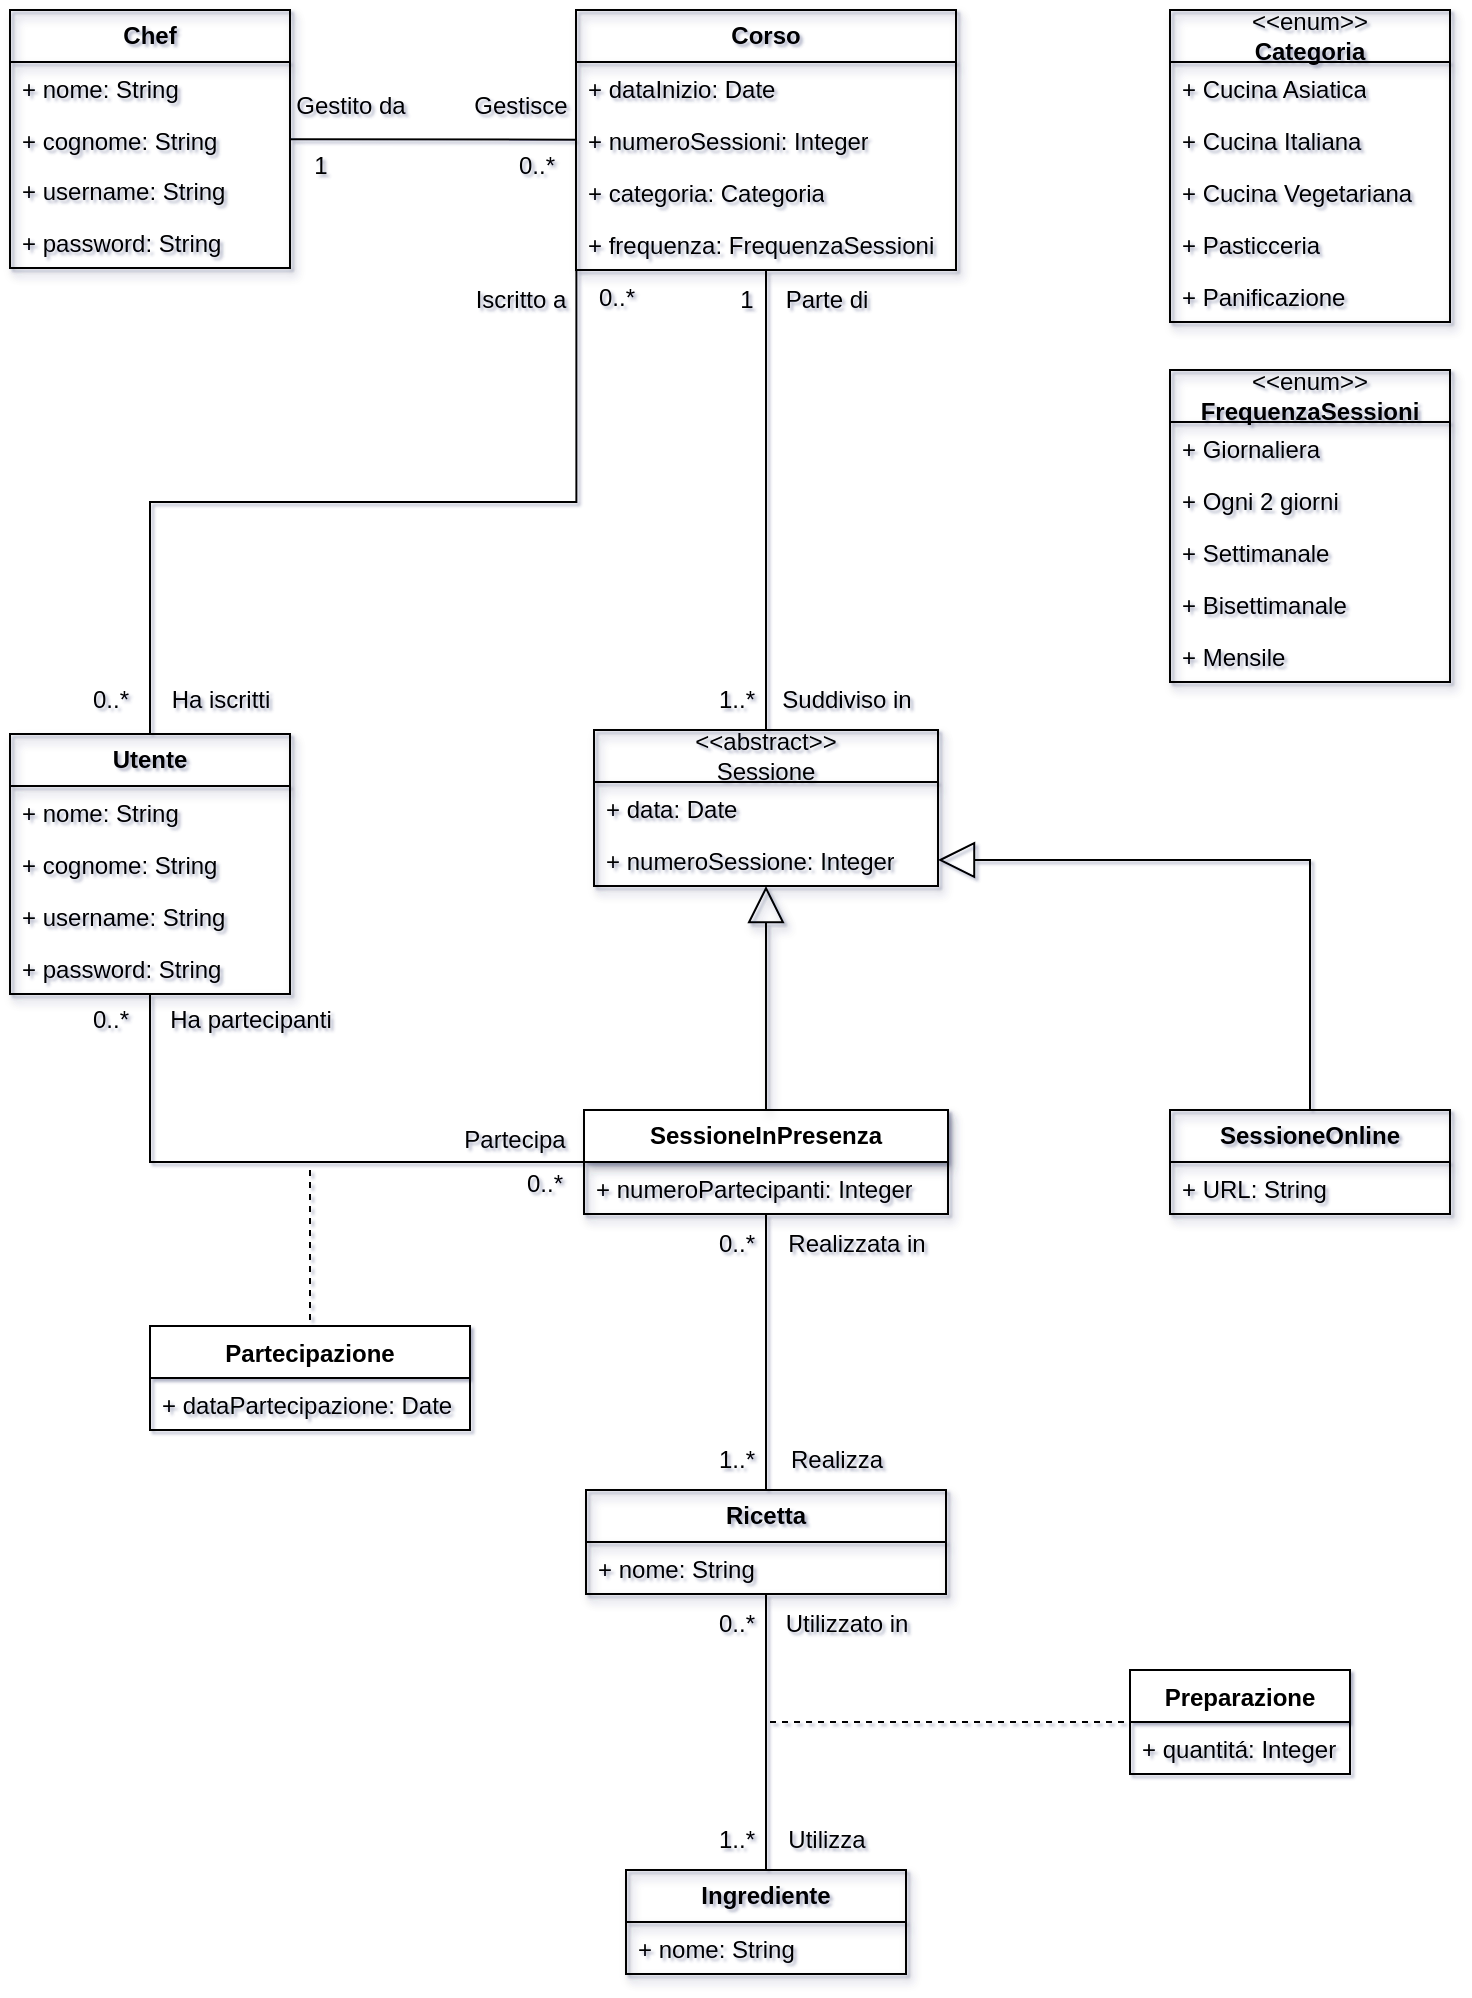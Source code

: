 <mxfile version="27.0.9">
  <diagram name="Pagina-1" id="T3UtmQdfyHqYUTUdKtI4">
    <mxGraphModel dx="777" dy="899" grid="1" gridSize="10" guides="1" tooltips="1" connect="1" arrows="1" fold="1" page="1" pageScale="1" pageWidth="827" pageHeight="1169" background="none" math="0" shadow="1">
      <root>
        <mxCell id="0" />
        <mxCell id="1" parent="0" />
        <mxCell id="0-FfSzVfnS306d9q8jJu-1" value="&lt;b&gt;Corso&lt;/b&gt;" style="swimlane;fontStyle=0;childLayout=stackLayout;horizontal=1;startSize=26;fillColor=none;horizontalStack=0;resizeParent=1;resizeParentMax=0;resizeLast=0;collapsible=1;marginBottom=0;whiteSpace=wrap;html=1;labelBackgroundColor=none;rounded=0;shadow=1;" parent="1" vertex="1">
          <mxGeometry x="337" y="70" width="190" height="130" as="geometry" />
        </mxCell>
        <mxCell id="0-FfSzVfnS306d9q8jJu-5" value="+ dataInizio: Date" style="text;strokeColor=none;fillColor=none;align=left;verticalAlign=top;spacingLeft=4;spacingRight=4;overflow=hidden;rotatable=0;points=[[0,0.5],[1,0.5]];portConstraint=eastwest;whiteSpace=wrap;html=1;labelBackgroundColor=none;rounded=0;shadow=1;" parent="0-FfSzVfnS306d9q8jJu-1" vertex="1">
          <mxGeometry y="26" width="190" height="26" as="geometry" />
        </mxCell>
        <mxCell id="0-FfSzVfnS306d9q8jJu-6" value="+ numeroSessioni: Integer" style="text;strokeColor=none;fillColor=none;align=left;verticalAlign=top;spacingLeft=4;spacingRight=4;overflow=hidden;rotatable=0;points=[[0,0.5],[1,0.5]];portConstraint=eastwest;whiteSpace=wrap;html=1;labelBackgroundColor=none;rounded=0;shadow=1;" parent="0-FfSzVfnS306d9q8jJu-1" vertex="1">
          <mxGeometry y="52" width="190" height="26" as="geometry" />
        </mxCell>
        <mxCell id="0-FfSzVfnS306d9q8jJu-2" value="+ categoria: Categoria" style="text;strokeColor=none;fillColor=none;align=left;verticalAlign=top;spacingLeft=4;spacingRight=4;overflow=hidden;rotatable=0;points=[[0,0.5],[1,0.5]];portConstraint=eastwest;whiteSpace=wrap;html=1;labelBackgroundColor=none;rounded=0;shadow=1;" parent="0-FfSzVfnS306d9q8jJu-1" vertex="1">
          <mxGeometry y="78" width="190" height="26" as="geometry" />
        </mxCell>
        <mxCell id="0-FfSzVfnS306d9q8jJu-8" value="+ frequenza: FrequenzaSessioni" style="text;strokeColor=none;fillColor=none;align=left;verticalAlign=top;spacingLeft=4;spacingRight=4;overflow=hidden;rotatable=0;points=[[0,0.5],[1,0.5]];portConstraint=eastwest;whiteSpace=wrap;html=1;labelBackgroundColor=none;rounded=0;shadow=1;" parent="0-FfSzVfnS306d9q8jJu-1" vertex="1">
          <mxGeometry y="104" width="190" height="26" as="geometry" />
        </mxCell>
        <mxCell id="0-FfSzVfnS306d9q8jJu-9" value="&lt;b&gt;Chef&lt;/b&gt;" style="swimlane;fontStyle=0;childLayout=stackLayout;horizontal=1;startSize=26;fillColor=none;horizontalStack=0;resizeParent=1;resizeParentMax=0;resizeLast=0;collapsible=1;marginBottom=0;whiteSpace=wrap;html=1;labelBackgroundColor=none;rounded=0;shadow=1;" parent="1" vertex="1">
          <mxGeometry x="54" y="70" width="140" height="129" as="geometry" />
        </mxCell>
        <mxCell id="0-FfSzVfnS306d9q8jJu-10" value="+ nome: String&lt;div&gt;&lt;br&gt;&lt;/div&gt;&lt;div&gt;&lt;br&gt;&lt;/div&gt;" style="text;strokeColor=none;fillColor=none;align=left;verticalAlign=top;spacingLeft=4;spacingRight=4;overflow=hidden;rotatable=0;points=[[0,0.5],[1,0.5]];portConstraint=eastwest;whiteSpace=wrap;html=1;labelBackgroundColor=none;rounded=0;shadow=1;" parent="0-FfSzVfnS306d9q8jJu-9" vertex="1">
          <mxGeometry y="26" width="140" height="26" as="geometry" />
        </mxCell>
        <mxCell id="0-FfSzVfnS306d9q8jJu-11" value="+ cognome: String" style="text;strokeColor=none;fillColor=none;align=left;verticalAlign=top;spacingLeft=4;spacingRight=4;overflow=hidden;rotatable=0;points=[[0,0.5],[1,0.5]];portConstraint=eastwest;whiteSpace=wrap;html=1;labelBackgroundColor=none;rounded=0;shadow=1;" parent="0-FfSzVfnS306d9q8jJu-9" vertex="1">
          <mxGeometry y="52" width="140" height="25" as="geometry" />
        </mxCell>
        <mxCell id="0-FfSzVfnS306d9q8jJu-12" value="+ username: String" style="text;strokeColor=none;fillColor=none;align=left;verticalAlign=top;spacingLeft=4;spacingRight=4;overflow=hidden;rotatable=0;points=[[0,0.5],[1,0.5]];portConstraint=eastwest;whiteSpace=wrap;html=1;labelBackgroundColor=none;rounded=0;shadow=1;" parent="0-FfSzVfnS306d9q8jJu-9" vertex="1">
          <mxGeometry y="77" width="140" height="26" as="geometry" />
        </mxCell>
        <mxCell id="0-FfSzVfnS306d9q8jJu-13" value="+ password: String" style="text;strokeColor=none;fillColor=none;align=left;verticalAlign=top;spacingLeft=4;spacingRight=4;overflow=hidden;rotatable=0;points=[[0,0.5],[1,0.5]];portConstraint=eastwest;whiteSpace=wrap;html=1;labelBackgroundColor=none;rounded=0;shadow=1;" parent="0-FfSzVfnS306d9q8jJu-9" vertex="1">
          <mxGeometry y="103" width="140" height="26" as="geometry" />
        </mxCell>
        <mxCell id="0-FfSzVfnS306d9q8jJu-18" value="Gestisce" style="text;html=1;align=center;verticalAlign=middle;resizable=0;points=[];autosize=1;strokeColor=none;fillColor=none;labelBackgroundColor=none;rounded=0;shadow=1;" parent="1" vertex="1">
          <mxGeometry x="274" y="103" width="70" height="30" as="geometry" />
        </mxCell>
        <mxCell id="0-FfSzVfnS306d9q8jJu-19" value="0..*" style="text;html=1;align=center;verticalAlign=middle;resizable=0;points=[];autosize=1;strokeColor=none;fillColor=none;labelBackgroundColor=none;rounded=0;shadow=1;" parent="1" vertex="1">
          <mxGeometry x="297" y="133" width="40" height="30" as="geometry" />
        </mxCell>
        <mxCell id="0-FfSzVfnS306d9q8jJu-20" value="Gestito da" style="text;html=1;align=center;verticalAlign=middle;resizable=0;points=[];autosize=1;strokeColor=none;fillColor=none;labelBackgroundColor=none;rounded=0;shadow=1;" parent="1" vertex="1">
          <mxGeometry x="184" y="103" width="80" height="30" as="geometry" />
        </mxCell>
        <mxCell id="0-FfSzVfnS306d9q8jJu-21" value="1" style="text;html=1;align=center;verticalAlign=middle;resizable=0;points=[];autosize=1;strokeColor=none;fillColor=none;labelBackgroundColor=none;rounded=0;shadow=1;" parent="1" vertex="1">
          <mxGeometry x="194" y="133" width="30" height="30" as="geometry" />
        </mxCell>
        <mxCell id="0-FfSzVfnS306d9q8jJu-22" value="&lt;b&gt;Utente&lt;/b&gt;" style="swimlane;fontStyle=0;childLayout=stackLayout;horizontal=1;startSize=26;fillColor=none;horizontalStack=0;resizeParent=1;resizeParentMax=0;resizeLast=0;collapsible=1;marginBottom=0;whiteSpace=wrap;html=1;labelBackgroundColor=none;rounded=0;shadow=1;" parent="1" vertex="1">
          <mxGeometry x="54" y="432" width="140" height="130" as="geometry" />
        </mxCell>
        <mxCell id="0-FfSzVfnS306d9q8jJu-23" value="+ nome: String" style="text;strokeColor=none;fillColor=none;align=left;verticalAlign=top;spacingLeft=4;spacingRight=4;overflow=hidden;rotatable=0;points=[[0,0.5],[1,0.5]];portConstraint=eastwest;whiteSpace=wrap;html=1;labelBackgroundColor=none;rounded=0;shadow=1;" parent="0-FfSzVfnS306d9q8jJu-22" vertex="1">
          <mxGeometry y="26" width="140" height="26" as="geometry" />
        </mxCell>
        <mxCell id="0-FfSzVfnS306d9q8jJu-24" value="+ cognome: String" style="text;strokeColor=none;fillColor=none;align=left;verticalAlign=top;spacingLeft=4;spacingRight=4;overflow=hidden;rotatable=0;points=[[0,0.5],[1,0.5]];portConstraint=eastwest;whiteSpace=wrap;html=1;labelBackgroundColor=none;rounded=0;shadow=1;" parent="0-FfSzVfnS306d9q8jJu-22" vertex="1">
          <mxGeometry y="52" width="140" height="26" as="geometry" />
        </mxCell>
        <mxCell id="0-FfSzVfnS306d9q8jJu-25" value="+ username: String" style="text;strokeColor=none;fillColor=none;align=left;verticalAlign=top;spacingLeft=4;spacingRight=4;overflow=hidden;rotatable=0;points=[[0,0.5],[1,0.5]];portConstraint=eastwest;whiteSpace=wrap;html=1;labelBackgroundColor=none;rounded=0;shadow=1;" parent="0-FfSzVfnS306d9q8jJu-22" vertex="1">
          <mxGeometry y="78" width="140" height="26" as="geometry" />
        </mxCell>
        <mxCell id="0-FfSzVfnS306d9q8jJu-31" value="+ password: String" style="text;strokeColor=none;fillColor=none;align=left;verticalAlign=top;spacingLeft=4;spacingRight=4;overflow=hidden;rotatable=0;points=[[0,0.5],[1,0.5]];portConstraint=eastwest;whiteSpace=wrap;html=1;labelBackgroundColor=none;rounded=0;shadow=1;" parent="0-FfSzVfnS306d9q8jJu-22" vertex="1">
          <mxGeometry y="104" width="140" height="26" as="geometry" />
        </mxCell>
        <mxCell id="0-FfSzVfnS306d9q8jJu-38" value="&amp;lt;&amp;lt;abstract&amp;gt;&amp;gt;&lt;div&gt;Sessione&lt;/div&gt;" style="swimlane;fontStyle=0;childLayout=stackLayout;horizontal=1;startSize=26;fillColor=none;horizontalStack=0;resizeParent=1;resizeParentMax=0;resizeLast=0;collapsible=1;marginBottom=0;whiteSpace=wrap;html=1;labelBackgroundColor=none;rounded=0;shadow=1;" parent="1" vertex="1">
          <mxGeometry x="346" y="430" width="172" height="78" as="geometry">
            <mxRectangle x="350" y="340" width="110" height="40" as="alternateBounds" />
          </mxGeometry>
        </mxCell>
        <mxCell id="0-FfSzVfnS306d9q8jJu-40" value="+ data: Date" style="text;strokeColor=none;fillColor=none;align=left;verticalAlign=top;spacingLeft=4;spacingRight=4;overflow=hidden;rotatable=0;points=[[0,0.5],[1,0.5]];portConstraint=eastwest;whiteSpace=wrap;html=1;labelBackgroundColor=none;rounded=0;shadow=1;" parent="0-FfSzVfnS306d9q8jJu-38" vertex="1">
          <mxGeometry y="26" width="172" height="26" as="geometry" />
        </mxCell>
        <mxCell id="oAdCWvft2QHYBM6_ep-j-1" value="+ numeroSessione: Integer" style="text;strokeColor=none;fillColor=none;align=left;verticalAlign=top;spacingLeft=4;spacingRight=4;overflow=hidden;rotatable=0;points=[[0,0.5],[1,0.5]];portConstraint=eastwest;whiteSpace=wrap;html=1;shadow=1;" parent="0-FfSzVfnS306d9q8jJu-38" vertex="1">
          <mxGeometry y="52" width="172" height="26" as="geometry" />
        </mxCell>
        <mxCell id="0-FfSzVfnS306d9q8jJu-42" value="&amp;lt;&amp;lt;enum&amp;gt;&amp;gt;&lt;div&gt;&lt;b&gt;Categoria&lt;/b&gt;&lt;/div&gt;" style="swimlane;fontStyle=0;childLayout=stackLayout;horizontal=1;startSize=26;fillColor=none;horizontalStack=0;resizeParent=1;resizeParentMax=0;resizeLast=0;collapsible=1;marginBottom=0;whiteSpace=wrap;html=1;labelBackgroundColor=none;rounded=0;shadow=1;" parent="1" vertex="1">
          <mxGeometry x="634" y="70" width="140" height="156" as="geometry" />
        </mxCell>
        <mxCell id="0-FfSzVfnS306d9q8jJu-43" value="+ Cucina Asiatica" style="text;strokeColor=none;fillColor=none;align=left;verticalAlign=top;spacingLeft=4;spacingRight=4;overflow=hidden;rotatable=0;points=[[0,0.5],[1,0.5]];portConstraint=eastwest;whiteSpace=wrap;html=1;labelBackgroundColor=none;rounded=0;shadow=1;" parent="0-FfSzVfnS306d9q8jJu-42" vertex="1">
          <mxGeometry y="26" width="140" height="26" as="geometry" />
        </mxCell>
        <mxCell id="0-FfSzVfnS306d9q8jJu-48" value="+ Cucina Italiana" style="text;strokeColor=none;fillColor=none;align=left;verticalAlign=top;spacingLeft=4;spacingRight=4;overflow=hidden;rotatable=0;points=[[0,0.5],[1,0.5]];portConstraint=eastwest;whiteSpace=wrap;html=1;labelBackgroundColor=none;rounded=0;shadow=1;" parent="0-FfSzVfnS306d9q8jJu-42" vertex="1">
          <mxGeometry y="52" width="140" height="26" as="geometry" />
        </mxCell>
        <mxCell id="0-FfSzVfnS306d9q8jJu-49" value="+ Cucina Vegetariana" style="text;strokeColor=none;fillColor=none;align=left;verticalAlign=top;spacingLeft=4;spacingRight=4;overflow=hidden;rotatable=0;points=[[0,0.5],[1,0.5]];portConstraint=eastwest;whiteSpace=wrap;html=1;labelBackgroundColor=none;rounded=0;shadow=1;" parent="0-FfSzVfnS306d9q8jJu-42" vertex="1">
          <mxGeometry y="78" width="140" height="26" as="geometry" />
        </mxCell>
        <mxCell id="0-FfSzVfnS306d9q8jJu-44" value="+ Pasticceria" style="text;strokeColor=none;fillColor=none;align=left;verticalAlign=top;spacingLeft=4;spacingRight=4;overflow=hidden;rotatable=0;points=[[0,0.5],[1,0.5]];portConstraint=eastwest;whiteSpace=wrap;html=1;labelBackgroundColor=none;rounded=0;shadow=1;" parent="0-FfSzVfnS306d9q8jJu-42" vertex="1">
          <mxGeometry y="104" width="140" height="26" as="geometry" />
        </mxCell>
        <mxCell id="0-FfSzVfnS306d9q8jJu-45" value="+ Panificazione" style="text;strokeColor=none;fillColor=none;align=left;verticalAlign=top;spacingLeft=4;spacingRight=4;overflow=hidden;rotatable=0;points=[[0,0.5],[1,0.5]];portConstraint=eastwest;whiteSpace=wrap;html=1;labelBackgroundColor=none;rounded=0;shadow=1;" parent="0-FfSzVfnS306d9q8jJu-42" vertex="1">
          <mxGeometry y="130" width="140" height="26" as="geometry" />
        </mxCell>
        <mxCell id="0-FfSzVfnS306d9q8jJu-51" value="&amp;lt;&amp;lt;enum&amp;gt;&amp;gt;&lt;br&gt;&lt;b&gt;FrequenzaSessioni&lt;/b&gt;" style="swimlane;fontStyle=0;childLayout=stackLayout;horizontal=1;startSize=26;fillColor=none;horizontalStack=0;resizeParent=1;resizeParentMax=0;resizeLast=0;collapsible=1;marginBottom=0;whiteSpace=wrap;html=1;labelBackgroundColor=none;rounded=0;shadow=1;" parent="1" vertex="1">
          <mxGeometry x="634" y="250" width="140" height="156" as="geometry" />
        </mxCell>
        <mxCell id="0-FfSzVfnS306d9q8jJu-53" value="+ Giornaliera" style="text;strokeColor=none;fillColor=none;align=left;verticalAlign=top;spacingLeft=4;spacingRight=4;overflow=hidden;rotatable=0;points=[[0,0.5],[1,0.5]];portConstraint=eastwest;whiteSpace=wrap;html=1;labelBackgroundColor=none;rounded=0;shadow=1;" parent="0-FfSzVfnS306d9q8jJu-51" vertex="1">
          <mxGeometry y="26" width="140" height="26" as="geometry" />
        </mxCell>
        <mxCell id="0-FfSzVfnS306d9q8jJu-54" value="+ Ogni 2 giorni" style="text;strokeColor=none;fillColor=none;align=left;verticalAlign=top;spacingLeft=4;spacingRight=4;overflow=hidden;rotatable=0;points=[[0,0.5],[1,0.5]];portConstraint=eastwest;whiteSpace=wrap;html=1;labelBackgroundColor=none;rounded=0;shadow=1;" parent="0-FfSzVfnS306d9q8jJu-51" vertex="1">
          <mxGeometry y="52" width="140" height="26" as="geometry" />
        </mxCell>
        <mxCell id="0-FfSzVfnS306d9q8jJu-52" value="+ Settimanale" style="text;strokeColor=none;fillColor=none;align=left;verticalAlign=top;spacingLeft=4;spacingRight=4;overflow=hidden;rotatable=0;points=[[0,0.5],[1,0.5]];portConstraint=eastwest;whiteSpace=wrap;html=1;labelBackgroundColor=none;rounded=0;shadow=1;" parent="0-FfSzVfnS306d9q8jJu-51" vertex="1">
          <mxGeometry y="78" width="140" height="26" as="geometry" />
        </mxCell>
        <mxCell id="0-FfSzVfnS306d9q8jJu-55" value="+ Bisettimanale" style="text;strokeColor=none;fillColor=none;align=left;verticalAlign=top;spacingLeft=4;spacingRight=4;overflow=hidden;rotatable=0;points=[[0,0.5],[1,0.5]];portConstraint=eastwest;whiteSpace=wrap;html=1;labelBackgroundColor=none;rounded=0;shadow=1;" parent="0-FfSzVfnS306d9q8jJu-51" vertex="1">
          <mxGeometry y="104" width="140" height="26" as="geometry" />
        </mxCell>
        <mxCell id="0-FfSzVfnS306d9q8jJu-57" value="+ Mensile" style="text;strokeColor=none;fillColor=none;align=left;verticalAlign=top;spacingLeft=4;spacingRight=4;overflow=hidden;rotatable=0;points=[[0,0.5],[1,0.5]];portConstraint=eastwest;whiteSpace=wrap;html=1;labelBackgroundColor=none;rounded=0;shadow=1;" parent="0-FfSzVfnS306d9q8jJu-51" vertex="1">
          <mxGeometry y="130" width="140" height="26" as="geometry" />
        </mxCell>
        <mxCell id="0-FfSzVfnS306d9q8jJu-61" value="1..*" style="text;html=1;align=center;verticalAlign=middle;resizable=0;points=[];autosize=1;strokeColor=none;fillColor=none;labelBackgroundColor=none;rounded=0;shadow=1;" parent="1" vertex="1">
          <mxGeometry x="397" y="400" width="40" height="30" as="geometry" />
        </mxCell>
        <mxCell id="0-FfSzVfnS306d9q8jJu-63" value="Suddiviso in" style="text;html=1;align=center;verticalAlign=middle;resizable=0;points=[];autosize=1;strokeColor=none;fillColor=none;labelBackgroundColor=none;rounded=0;shadow=1;" parent="1" vertex="1">
          <mxGeometry x="427" y="400" width="90" height="30" as="geometry" />
        </mxCell>
        <mxCell id="0-FfSzVfnS306d9q8jJu-64" value="1" style="text;html=1;align=center;verticalAlign=middle;resizable=0;points=[];autosize=1;strokeColor=none;fillColor=none;labelBackgroundColor=none;rounded=0;shadow=1;" parent="1" vertex="1">
          <mxGeometry x="407" y="200" width="30" height="30" as="geometry" />
        </mxCell>
        <mxCell id="0-FfSzVfnS306d9q8jJu-66" value="Parte di" style="text;html=1;align=center;verticalAlign=middle;resizable=0;points=[];autosize=1;strokeColor=none;fillColor=none;labelBackgroundColor=none;rounded=0;shadow=1;" parent="1" vertex="1">
          <mxGeometry x="432" y="200" width="60" height="30" as="geometry" />
        </mxCell>
        <mxCell id="lOlJs6AD22PqkmEsY_Mq-5" style="edgeStyle=orthogonalEdgeStyle;rounded=0;orthogonalLoop=1;jettySize=auto;html=1;entryX=1;entryY=0.5;entryDx=0;entryDy=0;endArrow=block;endSize=16;endFill=0" parent="1" source="0-FfSzVfnS306d9q8jJu-67" target="oAdCWvft2QHYBM6_ep-j-1" edge="1">
          <mxGeometry relative="1" as="geometry" />
        </mxCell>
        <mxCell id="0-FfSzVfnS306d9q8jJu-67" value="&lt;b&gt;SessioneOnline&lt;/b&gt;" style="swimlane;fontStyle=0;childLayout=stackLayout;horizontal=1;startSize=26;fillColor=none;horizontalStack=0;resizeParent=1;resizeParentMax=0;resizeLast=0;collapsible=1;marginBottom=0;whiteSpace=wrap;html=1;labelBackgroundColor=none;rounded=0;shadow=1;" parent="1" vertex="1">
          <mxGeometry x="634" y="620" width="140" height="52" as="geometry" />
        </mxCell>
        <mxCell id="pKuM-ApP5Fkk3IhbNf1Y-1" value="+ URL: String" style="text;strokeColor=none;fillColor=none;align=left;verticalAlign=top;spacingLeft=4;spacingRight=4;overflow=hidden;rotatable=0;points=[[0,0.5],[1,0.5]];portConstraint=eastwest;whiteSpace=wrap;html=1;" parent="0-FfSzVfnS306d9q8jJu-67" vertex="1">
          <mxGeometry y="26" width="140" height="26" as="geometry" />
        </mxCell>
        <mxCell id="lOlJs6AD22PqkmEsY_Mq-1" style="edgeStyle=orthogonalEdgeStyle;rounded=0;orthogonalLoop=1;jettySize=auto;html=1;endArrow=none" parent="1" source="0-FfSzVfnS306d9q8jJu-72" target="0-FfSzVfnS306d9q8jJu-22" edge="1">
          <mxGeometry relative="1" as="geometry" />
        </mxCell>
        <mxCell id="0-FfSzVfnS306d9q8jJu-72" value="&lt;b&gt;SessioneInPresenza&lt;/b&gt;" style="swimlane;fontStyle=0;childLayout=stackLayout;horizontal=1;startSize=26;horizontalStack=0;resizeParent=1;resizeParentMax=0;resizeLast=0;collapsible=1;marginBottom=0;whiteSpace=wrap;html=1;labelBackgroundColor=none;rounded=0;shadow=1;" parent="1" vertex="1">
          <mxGeometry x="341" y="620" width="182" height="52" as="geometry" />
        </mxCell>
        <mxCell id="0-FfSzVfnS306d9q8jJu-99" value="+ numeroPartecipanti: Integer" style="text;strokeColor=none;fillColor=none;align=left;verticalAlign=top;spacingLeft=4;spacingRight=4;overflow=hidden;rotatable=0;points=[[0,0.5],[1,0.5]];portConstraint=eastwest;whiteSpace=wrap;html=1;labelBackgroundColor=none;rounded=0;shadow=1;" parent="0-FfSzVfnS306d9q8jJu-72" vertex="1">
          <mxGeometry y="26" width="182" height="26" as="geometry" />
        </mxCell>
        <mxCell id="0-FfSzVfnS306d9q8jJu-76" value="" style="endArrow=block;endSize=16;endFill=0;html=1;rounded=0;labelBackgroundColor=none;fontColor=default;shadow=1;" parent="1" source="0-FfSzVfnS306d9q8jJu-72" target="0-FfSzVfnS306d9q8jJu-38" edge="1">
          <mxGeometry width="160" relative="1" as="geometry">
            <mxPoint x="349" y="576.5" as="sourcePoint" />
            <mxPoint x="509" y="576.5" as="targetPoint" />
          </mxGeometry>
        </mxCell>
        <mxCell id="0-FfSzVfnS306d9q8jJu-77" value="&lt;b&gt;Ricetta&lt;/b&gt;" style="swimlane;fontStyle=0;childLayout=stackLayout;horizontal=1;startSize=26;fillColor=none;horizontalStack=0;resizeParent=1;resizeParentMax=0;resizeLast=0;collapsible=1;marginBottom=0;whiteSpace=wrap;html=1;labelBackgroundColor=none;rounded=0;shadow=1;" parent="1" vertex="1">
          <mxGeometry x="342" y="810" width="180" height="52" as="geometry" />
        </mxCell>
        <mxCell id="0-FfSzVfnS306d9q8jJu-78" value="+ nome: String" style="text;strokeColor=none;fillColor=none;align=left;verticalAlign=top;spacingLeft=4;spacingRight=4;overflow=hidden;rotatable=0;points=[[0,0.5],[1,0.5]];portConstraint=eastwest;whiteSpace=wrap;html=1;labelBackgroundColor=none;rounded=0;shadow=1;" parent="0-FfSzVfnS306d9q8jJu-77" vertex="1">
          <mxGeometry y="26" width="180" height="26" as="geometry" />
        </mxCell>
        <mxCell id="0-FfSzVfnS306d9q8jJu-82" value="&lt;b&gt;Ingrediente&lt;/b&gt;" style="swimlane;fontStyle=0;childLayout=stackLayout;horizontal=1;startSize=26;fillColor=none;horizontalStack=0;resizeParent=1;resizeParentMax=0;resizeLast=0;collapsible=1;marginBottom=0;whiteSpace=wrap;html=1;labelBackgroundColor=none;rounded=0;shadow=1;" parent="1" vertex="1">
          <mxGeometry x="362" y="1000" width="140" height="52" as="geometry" />
        </mxCell>
        <mxCell id="0-FfSzVfnS306d9q8jJu-83" value="+ nome: String" style="text;strokeColor=none;fillColor=none;align=left;verticalAlign=top;spacingLeft=4;spacingRight=4;overflow=hidden;rotatable=0;points=[[0,0.5],[1,0.5]];portConstraint=eastwest;whiteSpace=wrap;html=1;labelBackgroundColor=none;rounded=0;shadow=1;" parent="0-FfSzVfnS306d9q8jJu-82" vertex="1">
          <mxGeometry y="26" width="140" height="26" as="geometry" />
        </mxCell>
        <mxCell id="0-FfSzVfnS306d9q8jJu-87" value="Realizza" style="text;html=1;align=center;verticalAlign=middle;resizable=0;points=[];autosize=1;strokeColor=none;fillColor=none;labelBackgroundColor=none;rounded=0;shadow=1;" parent="1" vertex="1">
          <mxGeometry x="432" y="780" width="70" height="30" as="geometry" />
        </mxCell>
        <mxCell id="0-FfSzVfnS306d9q8jJu-88" value="1..*" style="text;html=1;align=center;verticalAlign=middle;resizable=0;points=[];autosize=1;strokeColor=none;fillColor=none;labelBackgroundColor=none;rounded=0;shadow=1;" parent="1" vertex="1">
          <mxGeometry x="397" y="780" width="40" height="30" as="geometry" />
        </mxCell>
        <mxCell id="0-FfSzVfnS306d9q8jJu-91" value="Utilizza" style="text;html=1;align=center;verticalAlign=middle;resizable=0;points=[];autosize=1;strokeColor=none;fillColor=none;labelBackgroundColor=none;rounded=0;shadow=1;" parent="1" vertex="1">
          <mxGeometry x="432" y="970" width="60" height="30" as="geometry" />
        </mxCell>
        <mxCell id="0-FfSzVfnS306d9q8jJu-92" value="1..*" style="text;html=1;align=center;verticalAlign=middle;resizable=0;points=[];autosize=1;strokeColor=none;fillColor=none;labelBackgroundColor=none;rounded=0;shadow=1;" parent="1" vertex="1">
          <mxGeometry x="397" y="970" width="40" height="30" as="geometry" />
        </mxCell>
        <mxCell id="0-FfSzVfnS306d9q8jJu-94" value="Partecipa" style="text;html=1;align=center;verticalAlign=middle;resizable=0;points=[];autosize=1;strokeColor=none;fillColor=none;labelBackgroundColor=none;rounded=0;shadow=1;" parent="1" vertex="1">
          <mxGeometry x="271" y="620" width="70" height="30" as="geometry" />
        </mxCell>
        <mxCell id="0-FfSzVfnS306d9q8jJu-95" value="0..*" style="text;html=1;align=center;verticalAlign=middle;resizable=0;points=[];autosize=1;strokeColor=none;fillColor=none;labelBackgroundColor=none;rounded=0;shadow=1;" parent="1" vertex="1">
          <mxGeometry x="301" y="642" width="40" height="30" as="geometry" />
        </mxCell>
        <mxCell id="0-FfSzVfnS306d9q8jJu-98" value="0..*" style="text;html=1;align=center;verticalAlign=middle;resizable=0;points=[];autosize=1;strokeColor=none;fillColor=none;labelBackgroundColor=none;rounded=0;shadow=1;" parent="1" vertex="1">
          <mxGeometry x="84" y="560" width="40" height="30" as="geometry" />
        </mxCell>
        <mxCell id="0-FfSzVfnS306d9q8jJu-101" value="Ha partecipanti" style="text;html=1;align=center;verticalAlign=middle;resizable=0;points=[];autosize=1;strokeColor=none;fillColor=none;labelBackgroundColor=none;rounded=0;shadow=1;" parent="1" vertex="1">
          <mxGeometry x="124" y="560" width="100" height="30" as="geometry" />
        </mxCell>
        <mxCell id="PFvajb-UfRe7SNQV67iP-1" value="0..*" style="text;html=1;align=center;verticalAlign=middle;resizable=0;points=[];autosize=1;strokeColor=none;fillColor=none;" parent="1" vertex="1">
          <mxGeometry x="397" y="672" width="40" height="30" as="geometry" />
        </mxCell>
        <mxCell id="PFvajb-UfRe7SNQV67iP-2" value="0..*" style="text;html=1;align=center;verticalAlign=middle;resizable=0;points=[];autosize=1;strokeColor=none;fillColor=none;" parent="1" vertex="1">
          <mxGeometry x="397" y="862" width="40" height="30" as="geometry" />
        </mxCell>
        <mxCell id="PFvajb-UfRe7SNQV67iP-3" value="Utilizzato in" style="text;html=1;align=center;verticalAlign=middle;resizable=0;points=[];autosize=1;strokeColor=none;fillColor=none;" parent="1" vertex="1">
          <mxGeometry x="432" y="862" width="80" height="30" as="geometry" />
        </mxCell>
        <mxCell id="PFvajb-UfRe7SNQV67iP-4" value="Realizzata in" style="text;html=1;align=center;verticalAlign=middle;resizable=0;points=[];autosize=1;strokeColor=none;fillColor=none;" parent="1" vertex="1">
          <mxGeometry x="432" y="672" width="90" height="30" as="geometry" />
        </mxCell>
        <mxCell id="PFvajb-UfRe7SNQV67iP-12" value="" style="endArrow=none;html=1;rounded=0;" parent="1" source="0-FfSzVfnS306d9q8jJu-82" target="0-FfSzVfnS306d9q8jJu-77" edge="1">
          <mxGeometry width="50" height="50" relative="1" as="geometry">
            <mxPoint x="424" y="660" as="sourcePoint" />
            <mxPoint x="474" y="610" as="targetPoint" />
          </mxGeometry>
        </mxCell>
        <mxCell id="PFvajb-UfRe7SNQV67iP-13" value="" style="endArrow=none;html=1;rounded=0;" parent="1" source="0-FfSzVfnS306d9q8jJu-72" target="0-FfSzVfnS306d9q8jJu-77" edge="1">
          <mxGeometry width="50" height="50" relative="1" as="geometry">
            <mxPoint x="424" y="660" as="sourcePoint" />
            <mxPoint x="474" y="610" as="targetPoint" />
          </mxGeometry>
        </mxCell>
        <mxCell id="PFvajb-UfRe7SNQV67iP-14" value="" style="endArrow=none;html=1;rounded=0;" parent="1" source="0-FfSzVfnS306d9q8jJu-9" target="0-FfSzVfnS306d9q8jJu-1" edge="1">
          <mxGeometry width="50" height="50" relative="1" as="geometry">
            <mxPoint x="424" y="620" as="sourcePoint" />
            <mxPoint x="474" y="570" as="targetPoint" />
          </mxGeometry>
        </mxCell>
        <mxCell id="PFvajb-UfRe7SNQV67iP-15" value="" style="endArrow=none;html=1;rounded=0;" parent="1" source="0-FfSzVfnS306d9q8jJu-38" target="0-FfSzVfnS306d9q8jJu-1" edge="1">
          <mxGeometry width="50" height="50" relative="1" as="geometry">
            <mxPoint x="424" y="660" as="sourcePoint" />
            <mxPoint x="474" y="610" as="targetPoint" />
          </mxGeometry>
        </mxCell>
        <mxCell id="lOlJs6AD22PqkmEsY_Mq-15" style="edgeStyle=orthogonalEdgeStyle;rounded=0;orthogonalLoop=1;jettySize=auto;html=1;entryX=0.001;entryY=0.985;entryDx=0;entryDy=0;entryPerimeter=0;endArrow=none" parent="1" source="0-FfSzVfnS306d9q8jJu-22" target="0-FfSzVfnS306d9q8jJu-8" edge="1">
          <mxGeometry relative="1" as="geometry" />
        </mxCell>
        <mxCell id="lOlJs6AD22PqkmEsY_Mq-16" value="Ha iscritti" style="text;html=1;align=center;verticalAlign=middle;resizable=0;points=[];autosize=1;strokeColor=none;fillColor=none;" parent="1" vertex="1">
          <mxGeometry x="124" y="400" width="70" height="30" as="geometry" />
        </mxCell>
        <mxCell id="lOlJs6AD22PqkmEsY_Mq-17" value="Iscritto a" style="text;html=1;align=center;verticalAlign=middle;resizable=0;points=[];autosize=1;strokeColor=none;fillColor=none;" parent="1" vertex="1">
          <mxGeometry x="274" y="200" width="70" height="30" as="geometry" />
        </mxCell>
        <mxCell id="lOlJs6AD22PqkmEsY_Mq-18" value="0..*" style="text;html=1;align=center;verticalAlign=middle;resizable=0;points=[];autosize=1;strokeColor=none;fillColor=none;" parent="1" vertex="1">
          <mxGeometry x="84" y="400" width="40" height="30" as="geometry" />
        </mxCell>
        <mxCell id="lOlJs6AD22PqkmEsY_Mq-19" value="0..*" style="text;html=1;align=center;verticalAlign=middle;resizable=0;points=[];autosize=1;strokeColor=none;fillColor=none;" parent="1" vertex="1">
          <mxGeometry x="337" y="199" width="40" height="30" as="geometry" />
        </mxCell>
        <mxCell id="pKuM-ApP5Fkk3IhbNf1Y-2" value="Preparazione" style="swimlane;fontStyle=1;align=center;verticalAlign=top;childLayout=stackLayout;horizontal=1;startSize=26;horizontalStack=0;resizeParent=1;resizeParentMax=0;resizeLast=0;collapsible=1;marginBottom=0;whiteSpace=wrap;html=1;" parent="1" vertex="1">
          <mxGeometry x="614" y="900" width="110" height="52" as="geometry" />
        </mxCell>
        <mxCell id="pKuM-ApP5Fkk3IhbNf1Y-3" value="+ quantitá: Integer" style="text;strokeColor=none;fillColor=none;align=left;verticalAlign=top;spacingLeft=4;spacingRight=4;overflow=hidden;rotatable=0;points=[[0,0.5],[1,0.5]];portConstraint=eastwest;whiteSpace=wrap;html=1;" parent="pKuM-ApP5Fkk3IhbNf1Y-2" vertex="1">
          <mxGeometry y="26" width="110" height="26" as="geometry" />
        </mxCell>
        <mxCell id="pKuM-ApP5Fkk3IhbNf1Y-6" value="" style="endArrow=none;dashed=1;html=1;rounded=0;" parent="1" target="pKuM-ApP5Fkk3IhbNf1Y-2" edge="1">
          <mxGeometry width="50" height="50" relative="1" as="geometry">
            <mxPoint x="434" y="926" as="sourcePoint" />
            <mxPoint x="494" y="810" as="targetPoint" />
          </mxGeometry>
        </mxCell>
        <mxCell id="pKuM-ApP5Fkk3IhbNf1Y-7" value="Partecipazione" style="swimlane;fontStyle=1;align=center;verticalAlign=top;childLayout=stackLayout;horizontal=1;startSize=26;horizontalStack=0;resizeParent=1;resizeParentMax=0;resizeLast=0;collapsible=1;marginBottom=0;whiteSpace=wrap;html=1;" parent="1" vertex="1">
          <mxGeometry x="124" y="728" width="160" height="52" as="geometry" />
        </mxCell>
        <mxCell id="pKuM-ApP5Fkk3IhbNf1Y-8" value="+ dataPartecipazione: Date" style="text;strokeColor=none;fillColor=none;align=left;verticalAlign=top;spacingLeft=4;spacingRight=4;overflow=hidden;rotatable=0;points=[[0,0.5],[1,0.5]];portConstraint=eastwest;whiteSpace=wrap;html=1;" parent="pKuM-ApP5Fkk3IhbNf1Y-7" vertex="1">
          <mxGeometry y="26" width="160" height="26" as="geometry" />
        </mxCell>
        <mxCell id="pKuM-ApP5Fkk3IhbNf1Y-11" value="" style="endArrow=none;dashed=1;html=1;rounded=0;" parent="1" target="pKuM-ApP5Fkk3IhbNf1Y-7" edge="1">
          <mxGeometry width="50" height="50" relative="1" as="geometry">
            <mxPoint x="204" y="650" as="sourcePoint" />
            <mxPoint x="494" y="730" as="targetPoint" />
          </mxGeometry>
        </mxCell>
      </root>
    </mxGraphModel>
  </diagram>
</mxfile>
